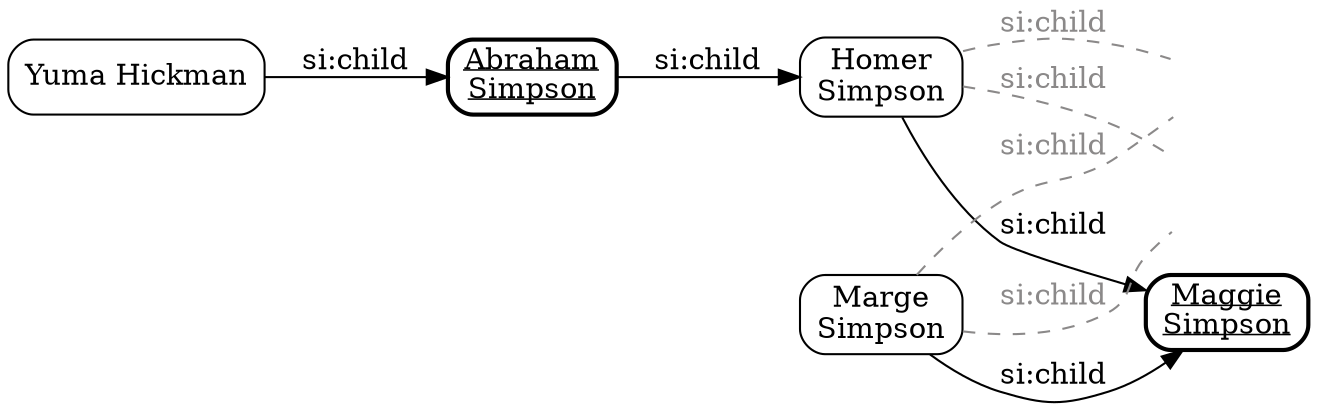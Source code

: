 digraph Konzeptuebersicht {
graph [ rankdir="LR"]
"si:yuma"[ URL="http://localhost:8080/KnowWE/Wiki.jsp?page=ForTestingOnly&amp;concept=si:yuma"  shape="box"  style="rounded" label="Yuma Hickman" ];
"si:abraham"[ URL="http://localhost:8080/KnowWE/Wiki.jsp?page=ForTestingOnly&amp;concept=si:abraham"  shape="box"  style="rounded,bold" label=<<U>Abraham<BR ALIGN="CENTER"/>Simpson<BR ALIGN="CENTER"/></U>> ];
"si:lisa"[ shape="none" fontsize="0" fontcolor="white" ];
"si:bart"[ shape="none" fontsize="0" fontcolor="white" ];
"si:homer"[ URL="http://localhost:8080/KnowWE/Wiki.jsp?page=ForTestingOnly&amp;concept=si:homer"  shape="box"  style="rounded" label="Homer\nSimpson\n" ];
"si:marge"[ URL="http://localhost:8080/KnowWE/Wiki.jsp?page=ForTestingOnly&amp;concept=si:marge"  shape="box"  style="rounded" label="Marge\nSimpson\n" ];
"si:maggie"[ URL="http://localhost:8080/KnowWE/Wiki.jsp?page=ForTestingOnly&amp;concept=si:maggie"  shape="box"  style="rounded,bold" label=<<U>Maggie<BR ALIGN="CENTER"/>Simpson<BR ALIGN="CENTER"/></U>> ];
"si:homer" -> "si:bart" [ label="si:child" fontcolor="#8b8989" arrowhead="none"  color="#8b8989" style="dashed" ];
"si:yuma" -> "si:abraham" [ label = "si:child" arrowtail="normal"  color="black"  ];
"si:homer" -> "si:lisa" [ label="si:child" fontcolor="#8b8989" arrowhead="none"  color="#8b8989" style="dashed" ];
"si:marge" -> "si:lisa" [ label="si:child" fontcolor="#8b8989" arrowhead="none"  color="#8b8989" style="dashed" ];
"si:marge" -> "si:bart" [ label="si:child" fontcolor="#8b8989" arrowhead="none"  color="#8b8989" style="dashed" ];
"si:marge" -> "si:maggie" [ label = "si:child" arrowtail="normal"  color="black"  ];
"si:abraham" -> "si:homer" [ label = "si:child" arrowtail="normal"  color="black"  ];
"si:homer" -> "si:maggie" [ label = "si:child" arrowtail="normal"  color="black"  ];
}
